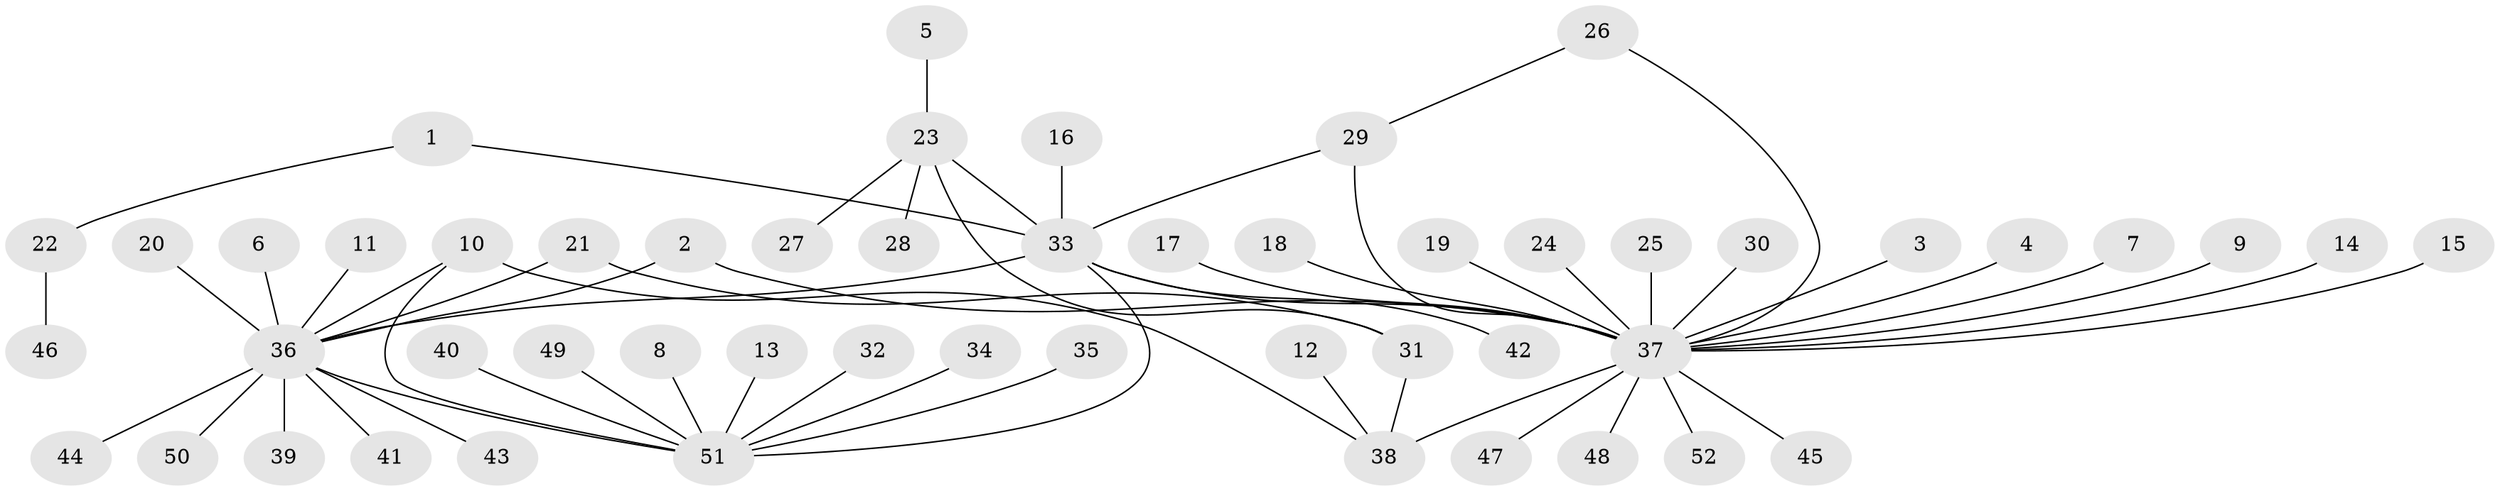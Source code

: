 // original degree distribution, {23: 0.009615384615384616, 7: 0.009615384615384616, 2: 0.22115384615384615, 6: 0.009615384615384616, 5: 0.009615384615384616, 12: 0.019230769230769232, 3: 0.11538461538461539, 4: 0.038461538461538464, 1: 0.5673076923076923}
// Generated by graph-tools (version 1.1) at 2025/49/03/09/25 03:49:57]
// undirected, 52 vertices, 59 edges
graph export_dot {
graph [start="1"]
  node [color=gray90,style=filled];
  1;
  2;
  3;
  4;
  5;
  6;
  7;
  8;
  9;
  10;
  11;
  12;
  13;
  14;
  15;
  16;
  17;
  18;
  19;
  20;
  21;
  22;
  23;
  24;
  25;
  26;
  27;
  28;
  29;
  30;
  31;
  32;
  33;
  34;
  35;
  36;
  37;
  38;
  39;
  40;
  41;
  42;
  43;
  44;
  45;
  46;
  47;
  48;
  49;
  50;
  51;
  52;
  1 -- 22 [weight=1.0];
  1 -- 33 [weight=1.0];
  2 -- 36 [weight=1.0];
  2 -- 37 [weight=1.0];
  3 -- 37 [weight=1.0];
  4 -- 37 [weight=1.0];
  5 -- 23 [weight=1.0];
  6 -- 36 [weight=1.0];
  7 -- 37 [weight=1.0];
  8 -- 51 [weight=1.0];
  9 -- 37 [weight=1.0];
  10 -- 36 [weight=1.0];
  10 -- 38 [weight=1.0];
  10 -- 51 [weight=1.0];
  11 -- 36 [weight=1.0];
  12 -- 38 [weight=1.0];
  13 -- 51 [weight=1.0];
  14 -- 37 [weight=1.0];
  15 -- 37 [weight=1.0];
  16 -- 33 [weight=1.0];
  17 -- 37 [weight=1.0];
  18 -- 37 [weight=1.0];
  19 -- 37 [weight=1.0];
  20 -- 36 [weight=1.0];
  21 -- 31 [weight=1.0];
  21 -- 36 [weight=1.0];
  22 -- 46 [weight=1.0];
  23 -- 27 [weight=1.0];
  23 -- 28 [weight=1.0];
  23 -- 31 [weight=1.0];
  23 -- 33 [weight=1.0];
  24 -- 37 [weight=1.0];
  25 -- 37 [weight=1.0];
  26 -- 29 [weight=1.0];
  26 -- 37 [weight=1.0];
  29 -- 33 [weight=1.0];
  29 -- 37 [weight=1.0];
  30 -- 37 [weight=1.0];
  31 -- 38 [weight=1.0];
  32 -- 51 [weight=1.0];
  33 -- 36 [weight=1.0];
  33 -- 37 [weight=1.0];
  33 -- 42 [weight=1.0];
  33 -- 51 [weight=1.0];
  34 -- 51 [weight=1.0];
  35 -- 51 [weight=1.0];
  36 -- 39 [weight=1.0];
  36 -- 41 [weight=1.0];
  36 -- 43 [weight=1.0];
  36 -- 44 [weight=1.0];
  36 -- 50 [weight=1.0];
  36 -- 51 [weight=1.0];
  37 -- 38 [weight=1.0];
  37 -- 45 [weight=1.0];
  37 -- 47 [weight=1.0];
  37 -- 48 [weight=1.0];
  37 -- 52 [weight=1.0];
  40 -- 51 [weight=1.0];
  49 -- 51 [weight=1.0];
}
